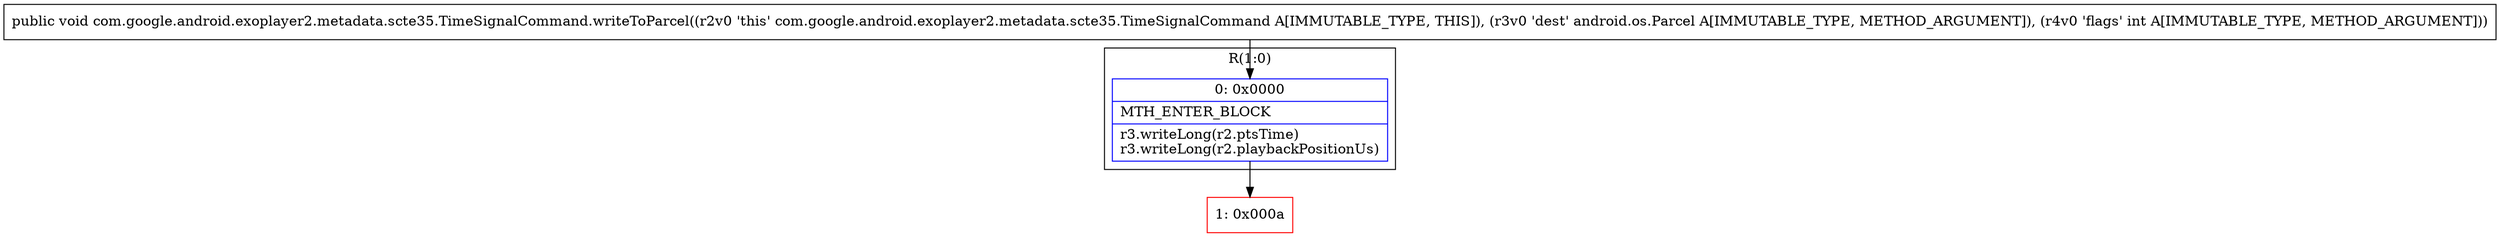 digraph "CFG forcom.google.android.exoplayer2.metadata.scte35.TimeSignalCommand.writeToParcel(Landroid\/os\/Parcel;I)V" {
subgraph cluster_Region_278147245 {
label = "R(1:0)";
node [shape=record,color=blue];
Node_0 [shape=record,label="{0\:\ 0x0000|MTH_ENTER_BLOCK\l|r3.writeLong(r2.ptsTime)\lr3.writeLong(r2.playbackPositionUs)\l}"];
}
Node_1 [shape=record,color=red,label="{1\:\ 0x000a}"];
MethodNode[shape=record,label="{public void com.google.android.exoplayer2.metadata.scte35.TimeSignalCommand.writeToParcel((r2v0 'this' com.google.android.exoplayer2.metadata.scte35.TimeSignalCommand A[IMMUTABLE_TYPE, THIS]), (r3v0 'dest' android.os.Parcel A[IMMUTABLE_TYPE, METHOD_ARGUMENT]), (r4v0 'flags' int A[IMMUTABLE_TYPE, METHOD_ARGUMENT])) }"];
MethodNode -> Node_0;
Node_0 -> Node_1;
}

